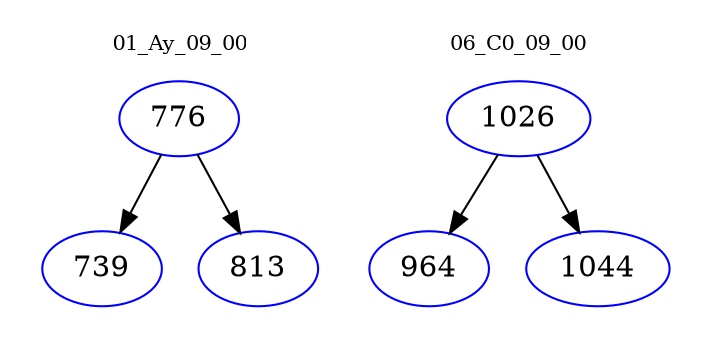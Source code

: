 digraph{
subgraph cluster_0 {
color = white
label = "01_Ay_09_00";
fontsize=10;
T0_776 [label="776", color="blue"]
T0_776 -> T0_739 [color="black"]
T0_739 [label="739", color="blue"]
T0_776 -> T0_813 [color="black"]
T0_813 [label="813", color="blue"]
}
subgraph cluster_1 {
color = white
label = "06_C0_09_00";
fontsize=10;
T1_1026 [label="1026", color="blue"]
T1_1026 -> T1_964 [color="black"]
T1_964 [label="964", color="blue"]
T1_1026 -> T1_1044 [color="black"]
T1_1044 [label="1044", color="blue"]
}
}
